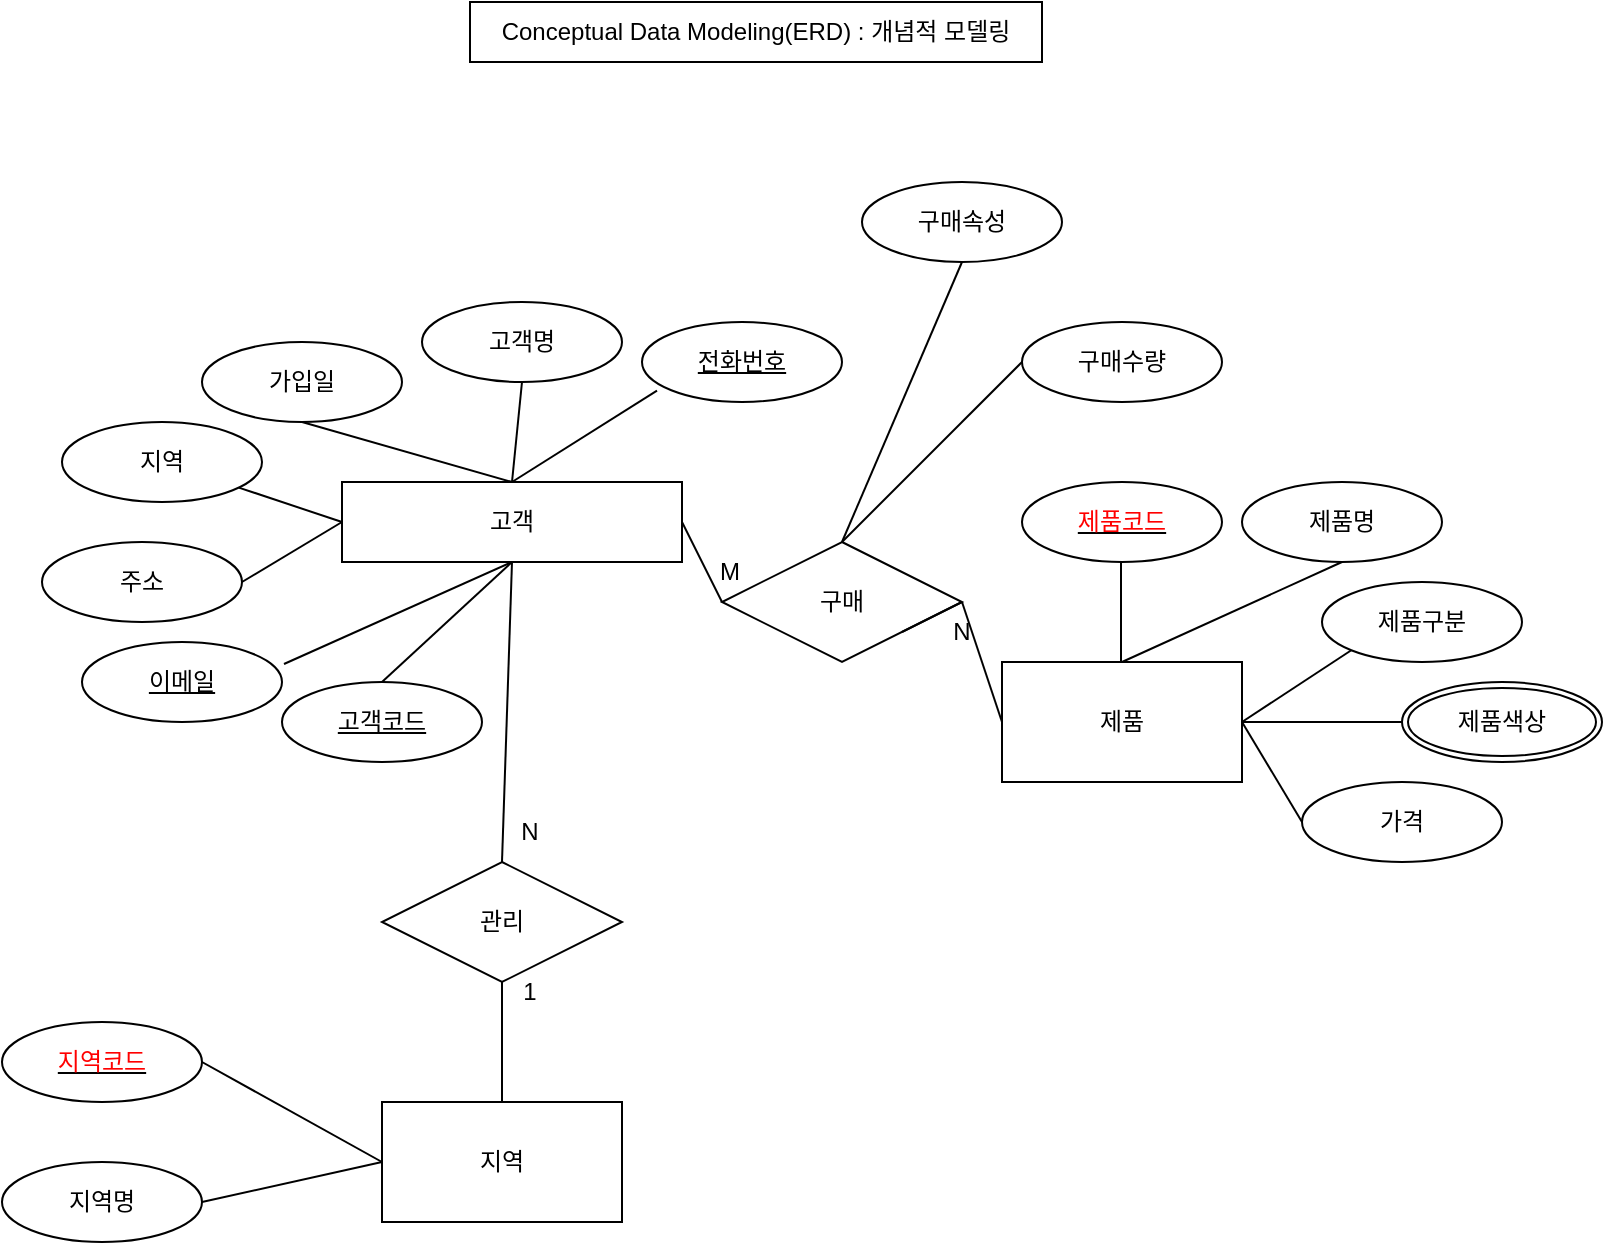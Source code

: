 <mxfile version="21.6.5" type="github" pages="2">
  <diagram name="페이지-1" id="hIhTeIeGfCXAl0Gwc9g0">
    <mxGraphModel dx="835" dy="723" grid="1" gridSize="10" guides="1" tooltips="1" connect="1" arrows="1" fold="1" page="1" pageScale="1" pageWidth="827" pageHeight="1169" math="0" shadow="0">
      <root>
        <mxCell id="0" />
        <mxCell id="1" parent="0" />
        <mxCell id="rJYeCuxyrsGws1Wmajk5-1" value="고객" style="whiteSpace=wrap;html=1;align=center;fontSize=12;" parent="1" vertex="1">
          <mxGeometry x="190" y="350" width="170" height="40" as="geometry" />
        </mxCell>
        <mxCell id="rJYeCuxyrsGws1Wmajk5-2" value="고객명" style="ellipse;whiteSpace=wrap;html=1;align=center;" parent="1" vertex="1">
          <mxGeometry x="230" y="260" width="100" height="40" as="geometry" />
        </mxCell>
        <mxCell id="rJYeCuxyrsGws1Wmajk5-5" value="" style="endArrow=none;html=1;rounded=0;exitX=0.5;exitY=1;exitDx=0;exitDy=0;entryX=0.5;entryY=0;entryDx=0;entryDy=0;" parent="1" source="rJYeCuxyrsGws1Wmajk5-2" target="rJYeCuxyrsGws1Wmajk5-1" edge="1">
          <mxGeometry relative="1" as="geometry">
            <mxPoint x="220" y="380" as="sourcePoint" />
            <mxPoint x="380" y="380" as="targetPoint" />
          </mxGeometry>
        </mxCell>
        <mxCell id="rJYeCuxyrsGws1Wmajk5-6" value="&lt;u&gt;전화번호&lt;/u&gt;" style="ellipse;whiteSpace=wrap;html=1;align=center;" parent="1" vertex="1">
          <mxGeometry x="340" y="270" width="100" height="40" as="geometry" />
        </mxCell>
        <mxCell id="rJYeCuxyrsGws1Wmajk5-7" value="&lt;u&gt;이메일&lt;/u&gt;" style="ellipse;whiteSpace=wrap;html=1;align=center;" parent="1" vertex="1">
          <mxGeometry x="60" y="430" width="100" height="40" as="geometry" />
        </mxCell>
        <mxCell id="rJYeCuxyrsGws1Wmajk5-8" value="주소" style="ellipse;whiteSpace=wrap;html=1;align=center;" parent="1" vertex="1">
          <mxGeometry x="40" y="380" width="100" height="40" as="geometry" />
        </mxCell>
        <mxCell id="rJYeCuxyrsGws1Wmajk5-9" value="지역" style="ellipse;whiteSpace=wrap;html=1;align=center;" parent="1" vertex="1">
          <mxGeometry x="50" y="320" width="100" height="40" as="geometry" />
        </mxCell>
        <mxCell id="rJYeCuxyrsGws1Wmajk5-10" value="가입일" style="ellipse;whiteSpace=wrap;html=1;align=center;" parent="1" vertex="1">
          <mxGeometry x="120" y="280" width="100" height="40" as="geometry" />
        </mxCell>
        <mxCell id="rJYeCuxyrsGws1Wmajk5-11" value="" style="endArrow=none;html=1;rounded=0;entryX=0.5;entryY=1;entryDx=0;entryDy=0;exitX=0.5;exitY=0;exitDx=0;exitDy=0;" parent="1" source="rJYeCuxyrsGws1Wmajk5-1" target="rJYeCuxyrsGws1Wmajk5-10" edge="1">
          <mxGeometry relative="1" as="geometry">
            <mxPoint x="220" y="380" as="sourcePoint" />
            <mxPoint x="380" y="380" as="targetPoint" />
          </mxGeometry>
        </mxCell>
        <mxCell id="rJYeCuxyrsGws1Wmajk5-12" value="" style="endArrow=none;html=1;rounded=0;exitX=0;exitY=0.5;exitDx=0;exitDy=0;" parent="1" source="rJYeCuxyrsGws1Wmajk5-1" target="rJYeCuxyrsGws1Wmajk5-9" edge="1">
          <mxGeometry relative="1" as="geometry">
            <mxPoint x="220" y="380" as="sourcePoint" />
            <mxPoint x="380" y="380" as="targetPoint" />
          </mxGeometry>
        </mxCell>
        <mxCell id="rJYeCuxyrsGws1Wmajk5-13" value="" style="endArrow=none;html=1;rounded=0;entryX=1;entryY=0.5;entryDx=0;entryDy=0;" parent="1" target="rJYeCuxyrsGws1Wmajk5-8" edge="1">
          <mxGeometry relative="1" as="geometry">
            <mxPoint x="190" y="370" as="sourcePoint" />
            <mxPoint x="380" y="380" as="targetPoint" />
          </mxGeometry>
        </mxCell>
        <mxCell id="rJYeCuxyrsGws1Wmajk5-14" value="" style="endArrow=none;html=1;rounded=0;entryX=0.075;entryY=0.857;entryDx=0;entryDy=0;exitX=0.5;exitY=0;exitDx=0;exitDy=0;entryPerimeter=0;" parent="1" source="rJYeCuxyrsGws1Wmajk5-1" target="rJYeCuxyrsGws1Wmajk5-6" edge="1">
          <mxGeometry relative="1" as="geometry">
            <mxPoint x="220" y="380" as="sourcePoint" />
            <mxPoint x="340" y="300" as="targetPoint" />
          </mxGeometry>
        </mxCell>
        <mxCell id="rJYeCuxyrsGws1Wmajk5-15" value="" style="endArrow=none;html=1;rounded=0;entryX=1.01;entryY=0.275;entryDx=0;entryDy=0;exitX=0.5;exitY=1;exitDx=0;exitDy=0;entryPerimeter=0;" parent="1" source="rJYeCuxyrsGws1Wmajk5-1" target="rJYeCuxyrsGws1Wmajk5-7" edge="1">
          <mxGeometry relative="1" as="geometry">
            <mxPoint x="220" y="380" as="sourcePoint" />
            <mxPoint x="380" y="380" as="targetPoint" />
          </mxGeometry>
        </mxCell>
        <mxCell id="rJYeCuxyrsGws1Wmajk5-17" value="&lt;u&gt;고객코드&lt;/u&gt;" style="ellipse;whiteSpace=wrap;html=1;align=center;" parent="1" vertex="1">
          <mxGeometry x="160" y="450" width="100" height="40" as="geometry" />
        </mxCell>
        <mxCell id="rJYeCuxyrsGws1Wmajk5-18" value="" style="endArrow=none;html=1;rounded=0;entryX=0.5;entryY=0;entryDx=0;entryDy=0;exitX=0.5;exitY=1;exitDx=0;exitDy=0;" parent="1" source="rJYeCuxyrsGws1Wmajk5-1" target="rJYeCuxyrsGws1Wmajk5-17" edge="1">
          <mxGeometry relative="1" as="geometry">
            <mxPoint x="360" y="370" as="sourcePoint" />
            <mxPoint x="380" y="380" as="targetPoint" />
          </mxGeometry>
        </mxCell>
        <mxCell id="INN9w462Z8EMDwI8fEhA-1" value="지역" style="rounded=0;whiteSpace=wrap;html=1;" vertex="1" parent="1">
          <mxGeometry x="210" y="660" width="120" height="60" as="geometry" />
        </mxCell>
        <mxCell id="INN9w462Z8EMDwI8fEhA-2" value="&lt;u&gt;&lt;font color=&quot;#ff0000&quot;&gt;지역코드&lt;/font&gt;&lt;/u&gt;" style="ellipse;whiteSpace=wrap;html=1;align=center;" vertex="1" parent="1">
          <mxGeometry x="20" y="620" width="100" height="40" as="geometry" />
        </mxCell>
        <mxCell id="INN9w462Z8EMDwI8fEhA-3" value="지역명" style="ellipse;whiteSpace=wrap;html=1;align=center;" vertex="1" parent="1">
          <mxGeometry x="20" y="690" width="100" height="40" as="geometry" />
        </mxCell>
        <mxCell id="INN9w462Z8EMDwI8fEhA-4" value="" style="endArrow=none;html=1;rounded=0;entryX=1;entryY=0.5;entryDx=0;entryDy=0;exitX=0;exitY=0.5;exitDx=0;exitDy=0;" edge="1" parent="1" source="INN9w462Z8EMDwI8fEhA-1" target="INN9w462Z8EMDwI8fEhA-2">
          <mxGeometry relative="1" as="geometry">
            <mxPoint x="235" y="610" as="sourcePoint" />
            <mxPoint x="120" y="660" as="targetPoint" />
          </mxGeometry>
        </mxCell>
        <mxCell id="INN9w462Z8EMDwI8fEhA-8" value="" style="endArrow=none;html=1;rounded=0;entryX=0.5;entryY=0;entryDx=0;entryDy=0;exitX=0;exitY=0.5;exitDx=0;exitDy=0;" edge="1" parent="1" source="INN9w462Z8EMDwI8fEhA-1">
          <mxGeometry relative="1" as="geometry">
            <mxPoint x="235" y="660" as="sourcePoint" />
            <mxPoint x="120" y="710" as="targetPoint" />
          </mxGeometry>
        </mxCell>
        <mxCell id="INN9w462Z8EMDwI8fEhA-9" value="구매수량" style="ellipse;whiteSpace=wrap;html=1;align=center;" vertex="1" parent="1">
          <mxGeometry x="530" y="270" width="100" height="40" as="geometry" />
        </mxCell>
        <mxCell id="INN9w462Z8EMDwI8fEhA-10" value="제품" style="rounded=0;whiteSpace=wrap;html=1;" vertex="1" parent="1">
          <mxGeometry x="520" y="440" width="120" height="60" as="geometry" />
        </mxCell>
        <mxCell id="INN9w462Z8EMDwI8fEhA-11" value="&lt;u&gt;&lt;font color=&quot;#ff0000&quot;&gt;제품코드&lt;/font&gt;&lt;/u&gt;" style="ellipse;whiteSpace=wrap;html=1;align=center;" vertex="1" parent="1">
          <mxGeometry x="530" y="350" width="100" height="40" as="geometry" />
        </mxCell>
        <mxCell id="INN9w462Z8EMDwI8fEhA-13" value="" style="endArrow=none;html=1;rounded=0;entryX=0.5;entryY=0;entryDx=0;entryDy=0;exitX=0.5;exitY=1;exitDx=0;exitDy=0;" edge="1" parent="1">
          <mxGeometry relative="1" as="geometry">
            <mxPoint x="579.5" y="390" as="sourcePoint" />
            <mxPoint x="579.5" y="440" as="targetPoint" />
          </mxGeometry>
        </mxCell>
        <mxCell id="INN9w462Z8EMDwI8fEhA-14" value="제품구분" style="ellipse;whiteSpace=wrap;html=1;align=center;" vertex="1" parent="1">
          <mxGeometry x="680" y="400" width="100" height="40" as="geometry" />
        </mxCell>
        <mxCell id="INN9w462Z8EMDwI8fEhA-15" value="제품명" style="ellipse;whiteSpace=wrap;html=1;align=center;" vertex="1" parent="1">
          <mxGeometry x="640" y="350" width="100" height="40" as="geometry" />
        </mxCell>
        <mxCell id="INN9w462Z8EMDwI8fEhA-17" value="제품색상" style="ellipse;shape=doubleEllipse;margin=3;whiteSpace=wrap;html=1;align=center;" vertex="1" parent="1">
          <mxGeometry x="720" y="450" width="100" height="40" as="geometry" />
        </mxCell>
        <mxCell id="INN9w462Z8EMDwI8fEhA-18" value="가격" style="ellipse;whiteSpace=wrap;html=1;align=center;" vertex="1" parent="1">
          <mxGeometry x="670" y="500" width="100" height="40" as="geometry" />
        </mxCell>
        <mxCell id="INN9w462Z8EMDwI8fEhA-19" value="" style="endArrow=none;html=1;rounded=0;entryX=0.5;entryY=1;entryDx=0;entryDy=0;exitX=0.5;exitY=0;exitDx=0;exitDy=0;" edge="1" parent="1" source="INN9w462Z8EMDwI8fEhA-10" target="INN9w462Z8EMDwI8fEhA-15">
          <mxGeometry relative="1" as="geometry">
            <mxPoint x="680" y="280" as="sourcePoint" />
            <mxPoint x="680" y="330" as="targetPoint" />
          </mxGeometry>
        </mxCell>
        <mxCell id="INN9w462Z8EMDwI8fEhA-20" value="" style="endArrow=none;html=1;rounded=0;entryX=0;entryY=1;entryDx=0;entryDy=0;exitX=0.5;exitY=0;exitDx=0;exitDy=0;" edge="1" parent="1" target="INN9w462Z8EMDwI8fEhA-14">
          <mxGeometry relative="1" as="geometry">
            <mxPoint x="640" y="470" as="sourcePoint" />
            <mxPoint x="750" y="420" as="targetPoint" />
          </mxGeometry>
        </mxCell>
        <mxCell id="INN9w462Z8EMDwI8fEhA-21" value="" style="endArrow=none;html=1;rounded=0;entryX=0;entryY=0.5;entryDx=0;entryDy=0;" edge="1" parent="1" target="INN9w462Z8EMDwI8fEhA-17">
          <mxGeometry relative="1" as="geometry">
            <mxPoint x="640" y="470" as="sourcePoint" />
            <mxPoint x="705" y="464" as="targetPoint" />
          </mxGeometry>
        </mxCell>
        <mxCell id="INN9w462Z8EMDwI8fEhA-22" value="" style="endArrow=none;html=1;rounded=0;entryX=0;entryY=0.5;entryDx=0;entryDy=0;" edge="1" parent="1" target="INN9w462Z8EMDwI8fEhA-18">
          <mxGeometry relative="1" as="geometry">
            <mxPoint x="640" y="470" as="sourcePoint" />
            <mxPoint x="720" y="480" as="targetPoint" />
          </mxGeometry>
        </mxCell>
        <mxCell id="INN9w462Z8EMDwI8fEhA-24" value="관리" style="shape=rhombus;perimeter=rhombusPerimeter;whiteSpace=wrap;html=1;align=center;" vertex="1" parent="1">
          <mxGeometry x="210" y="540" width="120" height="60" as="geometry" />
        </mxCell>
        <mxCell id="INN9w462Z8EMDwI8fEhA-25" value="" style="endArrow=none;html=1;rounded=0;entryX=0.5;entryY=0;entryDx=0;entryDy=0;exitX=0.5;exitY=1;exitDx=0;exitDy=0;" edge="1" parent="1" source="INN9w462Z8EMDwI8fEhA-24" target="INN9w462Z8EMDwI8fEhA-1">
          <mxGeometry relative="1" as="geometry">
            <mxPoint x="270" y="590" as="sourcePoint" />
            <mxPoint x="310" y="570" as="targetPoint" />
          </mxGeometry>
        </mxCell>
        <mxCell id="INN9w462Z8EMDwI8fEhA-26" value="" style="endArrow=none;html=1;rounded=0;entryX=0;entryY=0.5;entryDx=0;entryDy=0;exitX=1;exitY=0.5;exitDx=0;exitDy=0;" edge="1" parent="1" source="rJYeCuxyrsGws1Wmajk5-1" target="INN9w462Z8EMDwI8fEhA-27">
          <mxGeometry relative="1" as="geometry">
            <mxPoint x="392.5" y="420" as="sourcePoint" />
            <mxPoint x="387.5" y="570" as="targetPoint" />
          </mxGeometry>
        </mxCell>
        <mxCell id="INN9w462Z8EMDwI8fEhA-27" value="구매" style="shape=rhombus;perimeter=rhombusPerimeter;whiteSpace=wrap;html=1;align=center;" vertex="1" parent="1">
          <mxGeometry x="380" y="380" width="120" height="60" as="geometry" />
        </mxCell>
        <mxCell id="INN9w462Z8EMDwI8fEhA-28" value="구매속성" style="ellipse;whiteSpace=wrap;html=1;align=center;" vertex="1" parent="1">
          <mxGeometry x="450" y="200" width="100" height="40" as="geometry" />
        </mxCell>
        <mxCell id="INN9w462Z8EMDwI8fEhA-29" value="" style="endArrow=none;html=1;rounded=0;entryX=0.5;entryY=0;entryDx=0;entryDy=0;exitX=0.5;exitY=1;exitDx=0;exitDy=0;" edge="1" parent="1" source="rJYeCuxyrsGws1Wmajk5-1" target="INN9w462Z8EMDwI8fEhA-24">
          <mxGeometry relative="1" as="geometry">
            <mxPoint x="300" y="470" as="sourcePoint" />
            <mxPoint x="300" y="530" as="targetPoint" />
          </mxGeometry>
        </mxCell>
        <mxCell id="INN9w462Z8EMDwI8fEhA-30" value="" style="endArrow=none;html=1;rounded=0;entryX=0;entryY=0.5;entryDx=0;entryDy=0;exitX=0.5;exitY=0;exitDx=0;exitDy=0;" edge="1" parent="1" source="rc4UxSzRhoMAfhBU9wB7-2" target="INN9w462Z8EMDwI8fEhA-10">
          <mxGeometry relative="1" as="geometry">
            <mxPoint x="419" y="420" as="sourcePoint" />
            <mxPoint x="414" y="570" as="targetPoint" />
          </mxGeometry>
        </mxCell>
        <mxCell id="INN9w462Z8EMDwI8fEhA-32" value="" style="endArrow=none;html=1;rounded=0;entryX=0.5;entryY=1;entryDx=0;entryDy=0;exitX=0.5;exitY=0;exitDx=0;exitDy=0;" edge="1" parent="1" source="INN9w462Z8EMDwI8fEhA-27" target="INN9w462Z8EMDwI8fEhA-28">
          <mxGeometry relative="1" as="geometry">
            <mxPoint x="400" y="355.72" as="sourcePoint" />
            <mxPoint x="473" y="309.72" as="targetPoint" />
          </mxGeometry>
        </mxCell>
        <mxCell id="INN9w462Z8EMDwI8fEhA-33" value="" style="endArrow=none;html=1;rounded=0;entryX=0;entryY=0.5;entryDx=0;entryDy=0;exitX=0.5;exitY=0;exitDx=0;exitDy=0;" edge="1" parent="1" source="INN9w462Z8EMDwI8fEhA-27" target="INN9w462Z8EMDwI8fEhA-9">
          <mxGeometry relative="1" as="geometry">
            <mxPoint x="460" y="380" as="sourcePoint" />
            <mxPoint x="500" y="230" as="targetPoint" />
          </mxGeometry>
        </mxCell>
        <mxCell id="INN9w462Z8EMDwI8fEhA-34" value="Conceptual Data Modeling(ERD) : 개념적 모델링" style="rounded=0;whiteSpace=wrap;html=1;" vertex="1" parent="1">
          <mxGeometry x="254" y="110" width="286" height="30" as="geometry" />
        </mxCell>
        <mxCell id="pcpijrn5abt7ZoSWf_qJ-1" value="1" style="text;html=1;strokeColor=none;fillColor=none;align=center;verticalAlign=middle;whiteSpace=wrap;rounded=0;" vertex="1" parent="1">
          <mxGeometry x="254" y="590" width="60" height="30" as="geometry" />
        </mxCell>
        <mxCell id="pcpijrn5abt7ZoSWf_qJ-2" value="N" style="text;html=1;strokeColor=none;fillColor=none;align=center;verticalAlign=middle;whiteSpace=wrap;rounded=0;" vertex="1" parent="1">
          <mxGeometry x="254" y="510" width="60" height="30" as="geometry" />
        </mxCell>
        <mxCell id="rc4UxSzRhoMAfhBU9wB7-1" value="M" style="text;html=1;strokeColor=none;fillColor=none;align=center;verticalAlign=middle;whiteSpace=wrap;rounded=0;" vertex="1" parent="1">
          <mxGeometry x="354" y="380" width="60" height="30" as="geometry" />
        </mxCell>
        <mxCell id="rc4UxSzRhoMAfhBU9wB7-3" value="" style="endArrow=none;html=1;rounded=0;entryX=0;entryY=0.5;entryDx=0;entryDy=0;exitX=1;exitY=0.5;exitDx=0;exitDy=0;" edge="1" parent="1" source="INN9w462Z8EMDwI8fEhA-27" target="rc4UxSzRhoMAfhBU9wB7-2">
          <mxGeometry relative="1" as="geometry">
            <mxPoint x="500" y="410" as="sourcePoint" />
            <mxPoint x="520" y="470" as="targetPoint" />
          </mxGeometry>
        </mxCell>
        <mxCell id="rc4UxSzRhoMAfhBU9wB7-2" value="N" style="text;html=1;strokeColor=none;fillColor=none;align=center;verticalAlign=middle;whiteSpace=wrap;rounded=0;" vertex="1" parent="1">
          <mxGeometry x="470" y="410" width="60" height="30" as="geometry" />
        </mxCell>
      </root>
    </mxGraphModel>
  </diagram>
  <diagram id="3kvkZ-TdSsMNduRRpYCU" name="페이지-2">
    <mxGraphModel dx="835" dy="723" grid="1" gridSize="10" guides="1" tooltips="1" connect="1" arrows="1" fold="1" page="1" pageScale="1" pageWidth="827" pageHeight="1169" math="0" shadow="0">
      <root>
        <mxCell id="0" />
        <mxCell id="1" parent="0" />
        <mxCell id="WsUZuzXkE713Gy9AiNuK-1" value="Logical Data Modeling(RM) : 논리적 모델링" style="rounded=0;whiteSpace=wrap;html=1;" vertex="1" parent="1">
          <mxGeometry x="254" y="110" width="246" height="30" as="geometry" />
        </mxCell>
        <mxCell id="k9DQfn7tBpJQosYDss4M-1" value="고객" style="whiteSpace=wrap;html=1;align=center;fontSize=12;" vertex="1" parent="1">
          <mxGeometry x="180" y="310" width="170" height="40" as="geometry" />
        </mxCell>
        <mxCell id="k9DQfn7tBpJQosYDss4M-2" value="고객명" style="ellipse;whiteSpace=wrap;html=1;align=center;" vertex="1" parent="1">
          <mxGeometry x="220" y="220" width="100" height="40" as="geometry" />
        </mxCell>
        <mxCell id="k9DQfn7tBpJQosYDss4M-3" value="" style="endArrow=none;html=1;rounded=0;exitX=0.5;exitY=1;exitDx=0;exitDy=0;entryX=0.5;entryY=0;entryDx=0;entryDy=0;" edge="1" parent="1" source="k9DQfn7tBpJQosYDss4M-2" target="k9DQfn7tBpJQosYDss4M-1">
          <mxGeometry relative="1" as="geometry">
            <mxPoint x="210" y="340" as="sourcePoint" />
            <mxPoint x="370" y="340" as="targetPoint" />
          </mxGeometry>
        </mxCell>
        <mxCell id="k9DQfn7tBpJQosYDss4M-4" value="&lt;u&gt;전화번호&lt;/u&gt;" style="ellipse;whiteSpace=wrap;html=1;align=center;" vertex="1" parent="1">
          <mxGeometry x="330" y="230" width="100" height="40" as="geometry" />
        </mxCell>
        <mxCell id="k9DQfn7tBpJQosYDss4M-5" value="&lt;u&gt;이메일&lt;/u&gt;" style="ellipse;whiteSpace=wrap;html=1;align=center;" vertex="1" parent="1">
          <mxGeometry x="50" y="390" width="100" height="40" as="geometry" />
        </mxCell>
        <mxCell id="k9DQfn7tBpJQosYDss4M-6" value="주소" style="ellipse;whiteSpace=wrap;html=1;align=center;" vertex="1" parent="1">
          <mxGeometry x="30" y="340" width="100" height="40" as="geometry" />
        </mxCell>
        <mxCell id="k9DQfn7tBpJQosYDss4M-7" value="지역" style="ellipse;whiteSpace=wrap;html=1;align=center;" vertex="1" parent="1">
          <mxGeometry x="40" y="280" width="100" height="40" as="geometry" />
        </mxCell>
        <mxCell id="k9DQfn7tBpJQosYDss4M-8" value="가입일" style="ellipse;whiteSpace=wrap;html=1;align=center;" vertex="1" parent="1">
          <mxGeometry x="110" y="240" width="100" height="40" as="geometry" />
        </mxCell>
        <mxCell id="k9DQfn7tBpJQosYDss4M-9" value="" style="endArrow=none;html=1;rounded=0;entryX=0.5;entryY=1;entryDx=0;entryDy=0;exitX=0.5;exitY=0;exitDx=0;exitDy=0;" edge="1" parent="1" source="k9DQfn7tBpJQosYDss4M-1" target="k9DQfn7tBpJQosYDss4M-8">
          <mxGeometry relative="1" as="geometry">
            <mxPoint x="210" y="340" as="sourcePoint" />
            <mxPoint x="370" y="340" as="targetPoint" />
          </mxGeometry>
        </mxCell>
        <mxCell id="k9DQfn7tBpJQosYDss4M-10" value="" style="endArrow=none;html=1;rounded=0;exitX=0;exitY=0.5;exitDx=0;exitDy=0;" edge="1" parent="1" source="k9DQfn7tBpJQosYDss4M-1" target="k9DQfn7tBpJQosYDss4M-7">
          <mxGeometry relative="1" as="geometry">
            <mxPoint x="210" y="340" as="sourcePoint" />
            <mxPoint x="370" y="340" as="targetPoint" />
          </mxGeometry>
        </mxCell>
        <mxCell id="k9DQfn7tBpJQosYDss4M-11" value="" style="endArrow=none;html=1;rounded=0;entryX=1;entryY=0.5;entryDx=0;entryDy=0;" edge="1" parent="1" target="k9DQfn7tBpJQosYDss4M-6">
          <mxGeometry relative="1" as="geometry">
            <mxPoint x="180" y="330" as="sourcePoint" />
            <mxPoint x="370" y="340" as="targetPoint" />
          </mxGeometry>
        </mxCell>
        <mxCell id="k9DQfn7tBpJQosYDss4M-12" value="" style="endArrow=none;html=1;rounded=0;entryX=0.075;entryY=0.857;entryDx=0;entryDy=0;exitX=0.5;exitY=0;exitDx=0;exitDy=0;entryPerimeter=0;" edge="1" parent="1" source="k9DQfn7tBpJQosYDss4M-1" target="k9DQfn7tBpJQosYDss4M-4">
          <mxGeometry relative="1" as="geometry">
            <mxPoint x="210" y="340" as="sourcePoint" />
            <mxPoint x="330" y="260" as="targetPoint" />
          </mxGeometry>
        </mxCell>
        <mxCell id="k9DQfn7tBpJQosYDss4M-13" value="" style="endArrow=none;html=1;rounded=0;entryX=1.01;entryY=0.275;entryDx=0;entryDy=0;exitX=0.5;exitY=1;exitDx=0;exitDy=0;entryPerimeter=0;" edge="1" parent="1" source="k9DQfn7tBpJQosYDss4M-1" target="k9DQfn7tBpJQosYDss4M-5">
          <mxGeometry relative="1" as="geometry">
            <mxPoint x="210" y="340" as="sourcePoint" />
            <mxPoint x="370" y="340" as="targetPoint" />
          </mxGeometry>
        </mxCell>
        <mxCell id="k9DQfn7tBpJQosYDss4M-14" value="&lt;u&gt;고객코드&lt;/u&gt;" style="ellipse;whiteSpace=wrap;html=1;align=center;" vertex="1" parent="1">
          <mxGeometry x="150" y="410" width="100" height="40" as="geometry" />
        </mxCell>
        <mxCell id="k9DQfn7tBpJQosYDss4M-15" value="" style="endArrow=none;html=1;rounded=0;entryX=0.5;entryY=0;entryDx=0;entryDy=0;exitX=0.5;exitY=1;exitDx=0;exitDy=0;" edge="1" parent="1" source="k9DQfn7tBpJQosYDss4M-1" target="k9DQfn7tBpJQosYDss4M-14">
          <mxGeometry relative="1" as="geometry">
            <mxPoint x="350" y="330" as="sourcePoint" />
            <mxPoint x="370" y="340" as="targetPoint" />
          </mxGeometry>
        </mxCell>
        <mxCell id="k9DQfn7tBpJQosYDss4M-18" value="고객" style="swimlane;childLayout=stackLayout;horizontal=1;startSize=50;horizontalStack=0;rounded=1;fontSize=14;fontStyle=0;strokeWidth=2;resizeParent=0;resizeLast=1;shadow=0;dashed=0;align=center;arcSize=4;whiteSpace=wrap;html=1;" vertex="1" parent="1">
          <mxGeometry x="280" y="830" width="160" height="170" as="geometry" />
        </mxCell>
        <mxCell id="k9DQfn7tBpJQosYDss4M-19" value="-고객번호(PK)&lt;br&gt;-고객이름&lt;br&gt;-전화번호&lt;br&gt;-이메일&lt;br&gt;주소&lt;br&gt;-가입일&lt;br&gt;&lt;font color=&quot;#ff0000&quot;&gt;-지역코드(FK)&lt;/font&gt;" style="align=left;strokeColor=none;fillColor=none;spacingLeft=4;fontSize=12;verticalAlign=top;resizable=0;rotatable=0;part=1;html=1;" vertex="1" parent="k9DQfn7tBpJQosYDss4M-18">
          <mxGeometry y="50" width="160" height="120" as="geometry" />
        </mxCell>
        <mxCell id="xiZcCLCtoIJGps4jNcMG-1" value="지역" style="rounded=0;whiteSpace=wrap;html=1;" vertex="1" parent="1">
          <mxGeometry x="200" y="625" width="120" height="60" as="geometry" />
        </mxCell>
        <mxCell id="xiZcCLCtoIJGps4jNcMG-2" value="&lt;u&gt;&lt;font color=&quot;#ff0000&quot;&gt;지역코드&lt;/font&gt;&lt;/u&gt;" style="ellipse;whiteSpace=wrap;html=1;align=center;" vertex="1" parent="1">
          <mxGeometry x="50" y="585" width="100" height="40" as="geometry" />
        </mxCell>
        <mxCell id="xiZcCLCtoIJGps4jNcMG-3" value="지역명" style="ellipse;whiteSpace=wrap;html=1;align=center;" vertex="1" parent="1">
          <mxGeometry x="50" y="655" width="100" height="40" as="geometry" />
        </mxCell>
        <mxCell id="xiZcCLCtoIJGps4jNcMG-4" value="" style="endArrow=none;html=1;rounded=0;entryX=1;entryY=0.5;entryDx=0;entryDy=0;exitX=0;exitY=0.5;exitDx=0;exitDy=0;" edge="1" parent="1" source="xiZcCLCtoIJGps4jNcMG-1" target="xiZcCLCtoIJGps4jNcMG-2">
          <mxGeometry relative="1" as="geometry">
            <mxPoint x="265" y="575" as="sourcePoint" />
            <mxPoint x="150" y="625" as="targetPoint" />
          </mxGeometry>
        </mxCell>
        <mxCell id="xiZcCLCtoIJGps4jNcMG-5" value="" style="endArrow=none;html=1;rounded=0;entryX=0.5;entryY=0;entryDx=0;entryDy=0;exitX=0;exitY=0.5;exitDx=0;exitDy=0;" edge="1" parent="1" source="xiZcCLCtoIJGps4jNcMG-1">
          <mxGeometry relative="1" as="geometry">
            <mxPoint x="265" y="625" as="sourcePoint" />
            <mxPoint x="150" y="675" as="targetPoint" />
          </mxGeometry>
        </mxCell>
        <mxCell id="xiZcCLCtoIJGps4jNcMG-6" value="지역" style="swimlane;childLayout=stackLayout;horizontal=1;startSize=50;horizontalStack=0;rounded=1;fontSize=14;fontStyle=0;strokeWidth=2;resizeParent=0;resizeLast=1;shadow=0;dashed=0;align=center;arcSize=4;whiteSpace=wrap;html=1;" vertex="1" parent="1">
          <mxGeometry x="20" y="855" width="160" height="100" as="geometry" />
        </mxCell>
        <mxCell id="xiZcCLCtoIJGps4jNcMG-7" value="&lt;font color=&quot;#ff0000&quot;&gt;-지역코드(FK)&lt;br&gt;&lt;/font&gt;-지역명" style="align=left;strokeColor=none;fillColor=none;spacingLeft=4;fontSize=12;verticalAlign=top;resizable=0;rotatable=0;part=1;html=1;" vertex="1" parent="xiZcCLCtoIJGps4jNcMG-6">
          <mxGeometry y="50" width="160" height="50" as="geometry" />
        </mxCell>
        <mxCell id="xiZcCLCtoIJGps4jNcMG-8" style="edgeStyle=orthogonalEdgeStyle;rounded=0;orthogonalLoop=1;jettySize=auto;html=1;exitX=0.5;exitY=1;exitDx=0;exitDy=0;" edge="1" parent="xiZcCLCtoIJGps4jNcMG-6" source="xiZcCLCtoIJGps4jNcMG-7" target="xiZcCLCtoIJGps4jNcMG-7">
          <mxGeometry relative="1" as="geometry" />
        </mxCell>
        <mxCell id="xiZcCLCtoIJGps4jNcMG-9" style="edgeStyle=orthogonalEdgeStyle;rounded=0;orthogonalLoop=1;jettySize=auto;html=1;exitX=0.5;exitY=1;exitDx=0;exitDy=0;" edge="1" parent="xiZcCLCtoIJGps4jNcMG-6" source="xiZcCLCtoIJGps4jNcMG-7" target="xiZcCLCtoIJGps4jNcMG-7">
          <mxGeometry relative="1" as="geometry" />
        </mxCell>
        <mxCell id="nWi9_35RvACSwM7pB_gb-2" value="관리" style="shape=rhombus;perimeter=rhombusPerimeter;whiteSpace=wrap;html=1;align=center;" vertex="1" parent="1">
          <mxGeometry x="210" y="500" width="120" height="60" as="geometry" />
        </mxCell>
        <mxCell id="nWi9_35RvACSwM7pB_gb-3" value="" style="endArrow=none;html=1;rounded=0;entryX=0.583;entryY=-0.033;entryDx=0;entryDy=0;exitX=0.5;exitY=1;exitDx=0;exitDy=0;entryPerimeter=0;" edge="1" parent="1" source="nWi9_35RvACSwM7pB_gb-2" target="xiZcCLCtoIJGps4jNcMG-1">
          <mxGeometry relative="1" as="geometry">
            <mxPoint x="314" y="520" as="sourcePoint" />
            <mxPoint x="314" y="590" as="targetPoint" />
          </mxGeometry>
        </mxCell>
        <mxCell id="nWi9_35RvACSwM7pB_gb-4" value="" style="endArrow=none;html=1;rounded=0;entryX=0.5;entryY=0;entryDx=0;entryDy=0;exitX=0.5;exitY=1;exitDx=0;exitDy=0;" edge="1" parent="1" target="nWi9_35RvACSwM7pB_gb-2" source="k9DQfn7tBpJQosYDss4M-1">
          <mxGeometry relative="1" as="geometry">
            <mxPoint x="319" y="320" as="sourcePoint" />
            <mxPoint x="344" y="460" as="targetPoint" />
          </mxGeometry>
        </mxCell>
        <mxCell id="nWi9_35RvACSwM7pB_gb-5" value="" style="edgeStyle=entityRelationEdgeStyle;fontSize=12;html=1;endArrow=ERoneToMany;startArrow=ERmandOne;rounded=0;exitX=1;exitY=0.25;exitDx=0;exitDy=0;entryX=0;entryY=0.25;entryDx=0;entryDy=0;" edge="1" parent="1" source="xiZcCLCtoIJGps4jNcMG-7" target="k9DQfn7tBpJQosYDss4M-19">
          <mxGeometry width="100" height="100" relative="1" as="geometry">
            <mxPoint x="240" y="930" as="sourcePoint" />
            <mxPoint x="340" y="930" as="targetPoint" />
            <Array as="points">
              <mxPoint x="280" y="930" />
            </Array>
          </mxGeometry>
        </mxCell>
        <mxCell id="SttLWVAjDGc34pN2yljK-13" value="제품" style="rounded=0;whiteSpace=wrap;html=1;" vertex="1" parent="1">
          <mxGeometry x="540" y="390" width="120" height="60" as="geometry" />
        </mxCell>
        <mxCell id="SttLWVAjDGc34pN2yljK-14" value="&lt;u&gt;&lt;font color=&quot;#ff0000&quot;&gt;제품코드&lt;/font&gt;&lt;/u&gt;" style="ellipse;whiteSpace=wrap;html=1;align=center;" vertex="1" parent="1">
          <mxGeometry x="550" y="300" width="100" height="40" as="geometry" />
        </mxCell>
        <mxCell id="SttLWVAjDGc34pN2yljK-15" value="" style="endArrow=none;html=1;rounded=0;entryX=0.5;entryY=0;entryDx=0;entryDy=0;exitX=0.5;exitY=1;exitDx=0;exitDy=0;" edge="1" parent="1">
          <mxGeometry relative="1" as="geometry">
            <mxPoint x="599.5" y="340" as="sourcePoint" />
            <mxPoint x="599.5" y="390" as="targetPoint" />
          </mxGeometry>
        </mxCell>
        <mxCell id="SttLWVAjDGc34pN2yljK-16" value="제품구분" style="ellipse;whiteSpace=wrap;html=1;align=center;" vertex="1" parent="1">
          <mxGeometry x="700" y="350" width="100" height="40" as="geometry" />
        </mxCell>
        <mxCell id="SttLWVAjDGc34pN2yljK-17" value="제품명" style="ellipse;whiteSpace=wrap;html=1;align=center;" vertex="1" parent="1">
          <mxGeometry x="660" y="300" width="100" height="40" as="geometry" />
        </mxCell>
        <mxCell id="SttLWVAjDGc34pN2yljK-18" value="제품색상" style="ellipse;shape=doubleEllipse;margin=3;whiteSpace=wrap;html=1;align=center;" vertex="1" parent="1">
          <mxGeometry x="740" y="400" width="100" height="40" as="geometry" />
        </mxCell>
        <mxCell id="SttLWVAjDGc34pN2yljK-19" value="가격" style="ellipse;whiteSpace=wrap;html=1;align=center;" vertex="1" parent="1">
          <mxGeometry x="690" y="450" width="100" height="40" as="geometry" />
        </mxCell>
        <mxCell id="SttLWVAjDGc34pN2yljK-20" value="" style="endArrow=none;html=1;rounded=0;entryX=0.5;entryY=1;entryDx=0;entryDy=0;exitX=0.5;exitY=0;exitDx=0;exitDy=0;" edge="1" parent="1" source="SttLWVAjDGc34pN2yljK-13" target="SttLWVAjDGc34pN2yljK-17">
          <mxGeometry relative="1" as="geometry">
            <mxPoint x="700" y="230" as="sourcePoint" />
            <mxPoint x="700" y="280" as="targetPoint" />
          </mxGeometry>
        </mxCell>
        <mxCell id="SttLWVAjDGc34pN2yljK-21" value="" style="endArrow=none;html=1;rounded=0;entryX=0;entryY=1;entryDx=0;entryDy=0;exitX=0.5;exitY=0;exitDx=0;exitDy=0;" edge="1" parent="1" target="SttLWVAjDGc34pN2yljK-16">
          <mxGeometry relative="1" as="geometry">
            <mxPoint x="660" y="420" as="sourcePoint" />
            <mxPoint x="770" y="370" as="targetPoint" />
          </mxGeometry>
        </mxCell>
        <mxCell id="SttLWVAjDGc34pN2yljK-22" value="" style="endArrow=none;html=1;rounded=0;entryX=0;entryY=0.5;entryDx=0;entryDy=0;" edge="1" parent="1" target="SttLWVAjDGc34pN2yljK-18">
          <mxGeometry relative="1" as="geometry">
            <mxPoint x="660" y="420" as="sourcePoint" />
            <mxPoint x="725" y="414" as="targetPoint" />
          </mxGeometry>
        </mxCell>
        <mxCell id="SttLWVAjDGc34pN2yljK-23" value="" style="endArrow=none;html=1;rounded=0;entryX=0;entryY=0.5;entryDx=0;entryDy=0;" edge="1" parent="1" target="SttLWVAjDGc34pN2yljK-19">
          <mxGeometry relative="1" as="geometry">
            <mxPoint x="660" y="420" as="sourcePoint" />
            <mxPoint x="740" y="430" as="targetPoint" />
          </mxGeometry>
        </mxCell>
        <mxCell id="SttLWVAjDGc34pN2yljK-24" value="" style="endArrow=none;html=1;rounded=0;entryX=0;entryY=0.5;entryDx=0;entryDy=0;exitX=0.5;exitY=0;exitDx=0;exitDy=0;" edge="1" parent="1" target="SttLWVAjDGc34pN2yljK-13" source="TZONF-Sm7IieUMnDBPZR-12">
          <mxGeometry relative="1" as="geometry">
            <mxPoint x="520" y="360" as="sourcePoint" />
            <mxPoint x="434" y="520" as="targetPoint" />
          </mxGeometry>
        </mxCell>
        <mxCell id="QfsiRKxlmesujAHIHveZ-1" value="제품" style="swimlane;childLayout=stackLayout;horizontal=1;startSize=50;horizontalStack=0;rounded=1;fontSize=14;fontStyle=0;strokeWidth=2;resizeParent=0;resizeLast=1;shadow=0;dashed=0;align=center;arcSize=4;whiteSpace=wrap;html=1;" vertex="1" parent="1">
          <mxGeometry x="680" y="870" width="160" height="120" as="geometry" />
        </mxCell>
        <mxCell id="QfsiRKxlmesujAHIHveZ-2" value="&lt;font color=&quot;#ff0000&quot;&gt;-제품코드(PK)&lt;br&gt;&lt;/font&gt;-제품명&lt;br&gt;-제품구분&lt;br&gt;-가격" style="align=left;strokeColor=none;fillColor=none;spacingLeft=4;fontSize=12;verticalAlign=top;resizable=0;rotatable=0;part=1;html=1;" vertex="1" parent="QfsiRKxlmesujAHIHveZ-1">
          <mxGeometry y="50" width="160" height="70" as="geometry" />
        </mxCell>
        <mxCell id="Mg9xYNbpb1VYB-3jKc84-2" value="구매" style="swimlane;childLayout=stackLayout;horizontal=1;startSize=50;horizontalStack=0;rounded=1;fontSize=14;fontStyle=0;strokeWidth=2;resizeParent=0;resizeLast=1;shadow=0;dashed=0;align=center;arcSize=4;whiteSpace=wrap;html=1;" vertex="1" parent="1">
          <mxGeometry x="480" y="845" width="160" height="155" as="geometry" />
        </mxCell>
        <mxCell id="Mg9xYNbpb1VYB-3jKc84-3" value="-구매번호(PK)&lt;br&gt;-고객코드(FK)&lt;br&gt;-고객번호(FK)&lt;br&gt;-제품코드&lt;br&gt;-구매수량&lt;br&gt;-구매일자" style="align=left;strokeColor=none;fillColor=none;spacingLeft=4;fontSize=12;verticalAlign=top;resizable=0;rotatable=0;part=1;html=1;" vertex="1" parent="Mg9xYNbpb1VYB-3jKc84-2">
          <mxGeometry y="50" width="160" height="105" as="geometry" />
        </mxCell>
        <mxCell id="Mg9xYNbpb1VYB-3jKc84-5" value="" style="edgeStyle=entityRelationEdgeStyle;fontSize=12;html=1;endArrow=ERoneToMany;startArrow=ERmandOne;rounded=0;exitX=1;exitY=0.5;exitDx=0;exitDy=0;entryX=-0.006;entryY=0.419;entryDx=0;entryDy=0;entryPerimeter=0;" edge="1" parent="1" source="k9DQfn7tBpJQosYDss4M-19" target="Mg9xYNbpb1VYB-3jKc84-3">
          <mxGeometry width="100" height="100" relative="1" as="geometry">
            <mxPoint x="380" y="1048" as="sourcePoint" />
            <mxPoint x="480" y="1040" as="targetPoint" />
            <Array as="points">
              <mxPoint x="480" y="1060" />
            </Array>
          </mxGeometry>
        </mxCell>
        <mxCell id="TZONF-Sm7IieUMnDBPZR-2" value="구매수량" style="ellipse;whiteSpace=wrap;html=1;align=center;" vertex="1" parent="1">
          <mxGeometry x="520" y="240" width="100" height="40" as="geometry" />
        </mxCell>
        <mxCell id="TZONF-Sm7IieUMnDBPZR-5" value="" style="endArrow=none;html=1;rounded=0;entryX=0;entryY=0.5;entryDx=0;entryDy=0;exitX=1;exitY=0.5;exitDx=0;exitDy=0;" edge="1" parent="1" target="TZONF-Sm7IieUMnDBPZR-6" source="k9DQfn7tBpJQosYDss4M-1">
          <mxGeometry relative="1" as="geometry">
            <mxPoint x="360" y="370" as="sourcePoint" />
            <mxPoint x="387.5" y="570" as="targetPoint" />
          </mxGeometry>
        </mxCell>
        <mxCell id="TZONF-Sm7IieUMnDBPZR-6" value="구매" style="shape=rhombus;perimeter=rhombusPerimeter;whiteSpace=wrap;html=1;align=center;" vertex="1" parent="1">
          <mxGeometry x="380" y="380" width="120" height="60" as="geometry" />
        </mxCell>
        <mxCell id="TZONF-Sm7IieUMnDBPZR-7" value="구매속성" style="ellipse;whiteSpace=wrap;html=1;align=center;" vertex="1" parent="1">
          <mxGeometry x="450" y="200" width="100" height="40" as="geometry" />
        </mxCell>
        <mxCell id="TZONF-Sm7IieUMnDBPZR-8" value="" style="endArrow=none;html=1;rounded=0;entryX=0.5;entryY=1;entryDx=0;entryDy=0;exitX=0.5;exitY=0;exitDx=0;exitDy=0;" edge="1" parent="1" source="TZONF-Sm7IieUMnDBPZR-6" target="TZONF-Sm7IieUMnDBPZR-7">
          <mxGeometry relative="1" as="geometry">
            <mxPoint x="400" y="355.72" as="sourcePoint" />
            <mxPoint x="473" y="309.72" as="targetPoint" />
          </mxGeometry>
        </mxCell>
        <mxCell id="TZONF-Sm7IieUMnDBPZR-9" value="" style="endArrow=none;html=1;rounded=0;entryX=0;entryY=0.5;entryDx=0;entryDy=0;exitX=0.5;exitY=0;exitDx=0;exitDy=0;" edge="1" parent="1" source="TZONF-Sm7IieUMnDBPZR-6" target="TZONF-Sm7IieUMnDBPZR-2">
          <mxGeometry relative="1" as="geometry">
            <mxPoint x="460" y="380" as="sourcePoint" />
            <mxPoint x="500" y="230" as="targetPoint" />
          </mxGeometry>
        </mxCell>
        <mxCell id="TZONF-Sm7IieUMnDBPZR-10" value="M" style="text;html=1;strokeColor=none;fillColor=none;align=center;verticalAlign=middle;whiteSpace=wrap;rounded=0;" vertex="1" parent="1">
          <mxGeometry x="354" y="380" width="60" height="30" as="geometry" />
        </mxCell>
        <mxCell id="TZONF-Sm7IieUMnDBPZR-11" value="" style="endArrow=none;html=1;rounded=0;entryX=0;entryY=0.5;entryDx=0;entryDy=0;exitX=1;exitY=0.5;exitDx=0;exitDy=0;" edge="1" parent="1" source="TZONF-Sm7IieUMnDBPZR-6" target="TZONF-Sm7IieUMnDBPZR-12">
          <mxGeometry relative="1" as="geometry">
            <mxPoint x="500" y="410" as="sourcePoint" />
            <mxPoint x="520" y="470" as="targetPoint" />
          </mxGeometry>
        </mxCell>
        <mxCell id="TZONF-Sm7IieUMnDBPZR-12" value="N" style="text;html=1;strokeColor=none;fillColor=none;align=center;verticalAlign=middle;whiteSpace=wrap;rounded=0;" vertex="1" parent="1">
          <mxGeometry x="470" y="410" width="60" height="30" as="geometry" />
        </mxCell>
        <mxCell id="TZONF-Sm7IieUMnDBPZR-13" value="" style="edgeStyle=entityRelationEdgeStyle;fontSize=12;html=1;endArrow=ERoneToMany;startArrow=ERmandOne;rounded=0;entryX=1;entryY=0.5;entryDx=0;entryDy=0;" edge="1" parent="1" target="Mg9xYNbpb1VYB-3jKc84-3">
          <mxGeometry width="100" height="100" relative="1" as="geometry">
            <mxPoint x="670" y="948" as="sourcePoint" />
            <mxPoint x="489" y="949" as="targetPoint" />
            <Array as="points">
              <mxPoint x="490" y="1070" />
            </Array>
          </mxGeometry>
        </mxCell>
      </root>
    </mxGraphModel>
  </diagram>
</mxfile>
